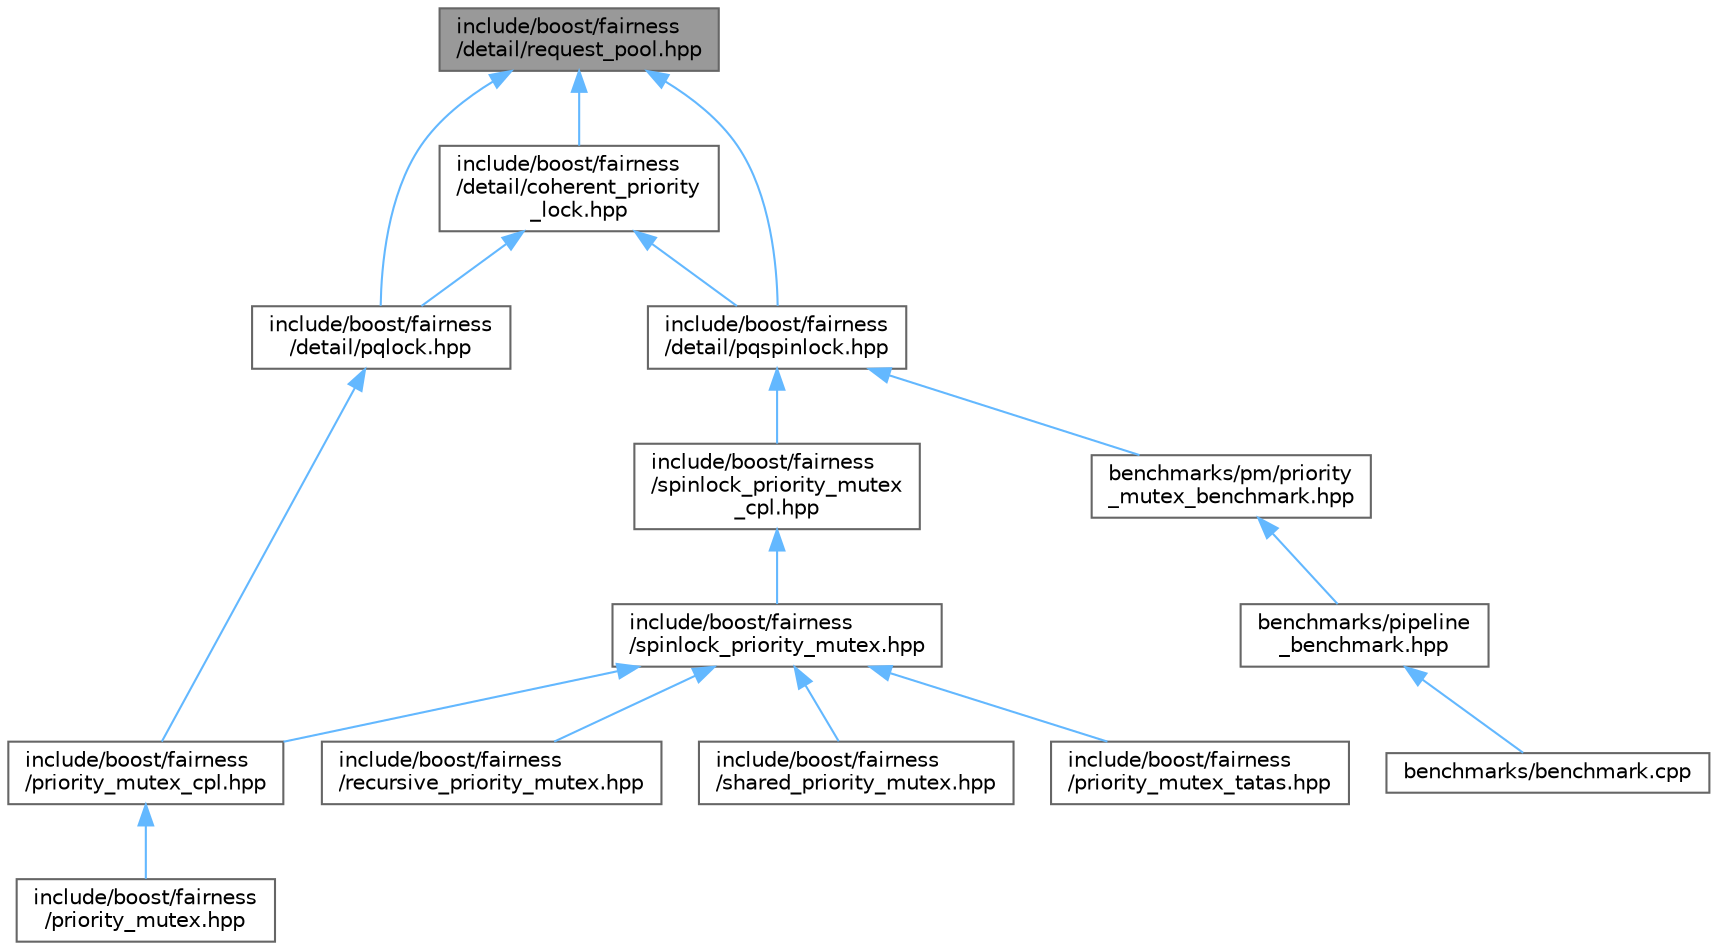 digraph "include/boost/fairness/detail/request_pool.hpp"
{
 // LATEX_PDF_SIZE
  bgcolor="transparent";
  edge [fontname=Helvetica,fontsize=10,labelfontname=Helvetica,labelfontsize=10];
  node [fontname=Helvetica,fontsize=10,shape=box,height=0.2,width=0.4];
  Node1 [id="Node000001",label="include/boost/fairness\l/detail/request_pool.hpp",height=0.2,width=0.4,color="gray40", fillcolor="grey60", style="filled", fontcolor="black",tooltip="This file contains the implementation of a static very fast and simple request pool."];
  Node1 -> Node2 [id="edge1_Node000001_Node000002",dir="back",color="steelblue1",style="solid",tooltip=" "];
  Node2 [id="Node000002",label="include/boost/fairness\l/detail/coherent_priority\l_lock.hpp",height=0.2,width=0.4,color="grey40", fillcolor="white", style="filled",URL="$coherent__priority__lock_8hpp.html",tooltip="This file contains the implementation of a coherent priority lock."];
  Node2 -> Node3 [id="edge2_Node000002_Node000003",dir="back",color="steelblue1",style="solid",tooltip=" "];
  Node3 [id="Node000003",label="include/boost/fairness\l/detail/pqlock.hpp",height=0.2,width=0.4,color="grey40", fillcolor="white", style="filled",URL="$pqlock_8hpp.html",tooltip=" "];
  Node3 -> Node4 [id="edge3_Node000003_Node000004",dir="back",color="steelblue1",style="solid",tooltip=" "];
  Node4 [id="Node000004",label="include/boost/fairness\l/priority_mutex_cpl.hpp",height=0.2,width=0.4,color="grey40", fillcolor="white", style="filled",URL="$priority__mutex__cpl_8hpp.html",tooltip=" "];
  Node4 -> Node5 [id="edge4_Node000004_Node000005",dir="back",color="steelblue1",style="solid",tooltip=" "];
  Node5 [id="Node000005",label="include/boost/fairness\l/priority_mutex.hpp",height=0.2,width=0.4,color="grey40", fillcolor="white", style="filled",URL="$priority__mutex_8hpp.html",tooltip="This file contains the implementation of the priority_mutex."];
  Node2 -> Node6 [id="edge5_Node000002_Node000006",dir="back",color="steelblue1",style="solid",tooltip=" "];
  Node6 [id="Node000006",label="include/boost/fairness\l/detail/pqspinlock.hpp",height=0.2,width=0.4,color="grey40", fillcolor="white", style="filled",URL="$pqspinlock_8hpp.html",tooltip="This file contains the implementation of a priority qlock."];
  Node6 -> Node7 [id="edge6_Node000006_Node000007",dir="back",color="steelblue1",style="solid",tooltip=" "];
  Node7 [id="Node000007",label="benchmarks/pm/priority\l_mutex_benchmark.hpp",height=0.2,width=0.4,color="grey40", fillcolor="white", style="filled",URL="$priority__mutex__benchmark_8hpp.html",tooltip="Alias priority_mutex_benchmark."];
  Node7 -> Node8 [id="edge7_Node000007_Node000008",dir="back",color="steelblue1",style="solid",tooltip=" "];
  Node8 [id="Node000008",label="benchmarks/pipeline\l_benchmark.hpp",height=0.2,width=0.4,color="grey40", fillcolor="white", style="filled",URL="$pipeline__benchmark_8hpp.html",tooltip="Alias pipeline_benchmark."];
  Node8 -> Node9 [id="edge8_Node000008_Node000009",dir="back",color="steelblue1",style="solid",tooltip=" "];
  Node9 [id="Node000009",label="benchmarks/benchmark.cpp",height=0.2,width=0.4,color="grey40", fillcolor="white", style="filled",URL="$benchmark_8cpp.html",tooltip="Alias benchmark."];
  Node6 -> Node10 [id="edge9_Node000006_Node000010",dir="back",color="steelblue1",style="solid",tooltip=" "];
  Node10 [id="Node000010",label="include/boost/fairness\l/spinlock_priority_mutex\l_cpl.hpp",height=0.2,width=0.4,color="grey40", fillcolor="white", style="filled",URL="$spinlock__priority__mutex__cpl_8hpp.html",tooltip="This file contains the implementation of the spinlock_priority_mutex based on a scalable list base al..."];
  Node10 -> Node11 [id="edge10_Node000010_Node000011",dir="back",color="steelblue1",style="solid",tooltip=" "];
  Node11 [id="Node000011",label="include/boost/fairness\l/spinlock_priority_mutex.hpp",height=0.2,width=0.4,color="grey40", fillcolor="white", style="filled",URL="$spinlock__priority__mutex_8hpp.html",tooltip="This file contains the implementation of the spinlock_priority_mutex based on a scalable list base al..."];
  Node11 -> Node4 [id="edge11_Node000011_Node000004",dir="back",color="steelblue1",style="solid",tooltip=" "];
  Node11 -> Node12 [id="edge12_Node000011_Node000012",dir="back",color="steelblue1",style="solid",tooltip=" "];
  Node12 [id="Node000012",label="include/boost/fairness\l/priority_mutex_tatas.hpp",height=0.2,width=0.4,color="grey40", fillcolor="white", style="filled",URL="$priority__mutex__tatas_8hpp.html",tooltip=" "];
  Node11 -> Node13 [id="edge13_Node000011_Node000013",dir="back",color="steelblue1",style="solid",tooltip=" "];
  Node13 [id="Node000013",label="include/boost/fairness\l/recursive_priority_mutex.hpp",height=0.2,width=0.4,color="grey40", fillcolor="white", style="filled",URL="$recursive__priority__mutex_8hpp.html",tooltip="This file contains the implementation of the recursive_priority_mutex."];
  Node11 -> Node14 [id="edge14_Node000011_Node000014",dir="back",color="steelblue1",style="solid",tooltip=" "];
  Node14 [id="Node000014",label="include/boost/fairness\l/shared_priority_mutex.hpp",height=0.2,width=0.4,color="grey40", fillcolor="white", style="filled",URL="$shared__priority__mutex_8hpp.html",tooltip="This file contains the implementation of the shared_priority_mutex."];
  Node1 -> Node3 [id="edge15_Node000001_Node000003",dir="back",color="steelblue1",style="solid",tooltip=" "];
  Node1 -> Node6 [id="edge16_Node000001_Node000006",dir="back",color="steelblue1",style="solid",tooltip=" "];
}

